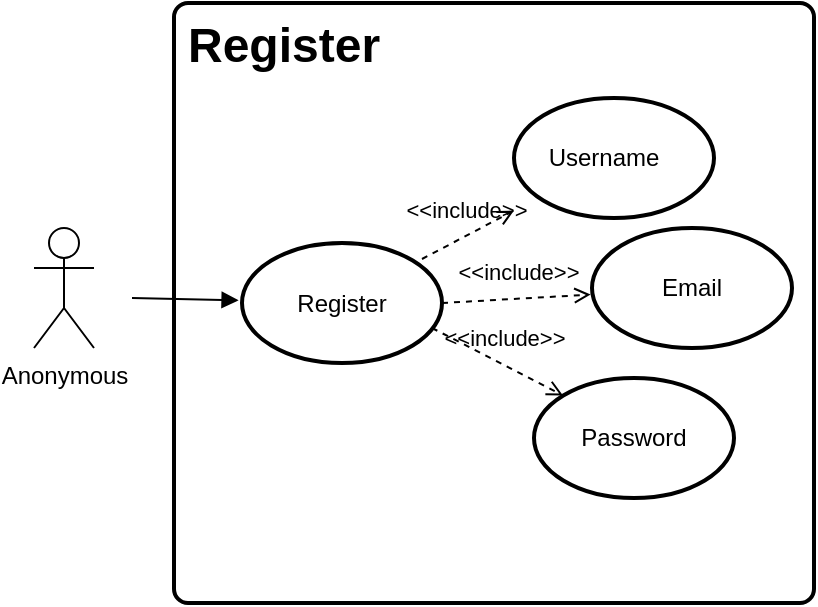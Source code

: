 <mxfile version="28.0.7" pages="5">
  <diagram id="CsvzIDdWzbt1H7jSfQqH" name="Register">
    <mxGraphModel grid="1" page="1" gridSize="10" guides="1" tooltips="1" connect="1" arrows="1" fold="1" pageScale="1" pageWidth="827" pageHeight="1169" math="0" shadow="0">
      <root>
        <mxCell id="0" />
        <mxCell id="1" parent="0" />
        <mxCell id="KHvSFcjwkJeS7WXiO5KS-1" value="" style="rounded=1;whiteSpace=wrap;html=1;absoluteArcSize=1;arcSize=14;strokeWidth=2;" vertex="1" parent="1">
          <mxGeometry x="110" y="322.5" width="320" height="300" as="geometry" />
        </mxCell>
        <mxCell id="2RnGu_bA05LlyZ5AqTNT-1" value="" style="strokeWidth=2;html=1;shape=mxgraph.flowchart.start_1;whiteSpace=wrap;" vertex="1" parent="1">
          <mxGeometry x="319" y="435" width="100" height="60" as="geometry" />
        </mxCell>
        <mxCell id="uuVGCAZ4pCfhIYi13eVk-1" value="Anonymous" style="shape=umlActor;verticalLabelPosition=bottom;verticalAlign=top;html=1;outlineConnect=0;" vertex="1" parent="1">
          <mxGeometry x="40" y="435" width="30" height="60" as="geometry" />
        </mxCell>
        <mxCell id="uuVGCAZ4pCfhIYi13eVk-2" value="" style="strokeWidth=2;html=1;shape=mxgraph.flowchart.start_1;whiteSpace=wrap;" vertex="1" parent="1">
          <mxGeometry x="144" y="442.5" width="100" height="60" as="geometry" />
        </mxCell>
        <mxCell id="uuVGCAZ4pCfhIYi13eVk-3" value="" style="html=1;verticalAlign=bottom;labelBackgroundColor=none;endArrow=block;endFill=1;rounded=0;entryX=-0.017;entryY=0.478;entryDx=0;entryDy=0;entryPerimeter=0;" edge="1" parent="1" target="uuVGCAZ4pCfhIYi13eVk-2">
          <mxGeometry width="160" relative="1" as="geometry">
            <mxPoint x="89" y="470" as="sourcePoint" />
            <mxPoint x="139" y="474.86" as="targetPoint" />
          </mxGeometry>
        </mxCell>
        <mxCell id="uuVGCAZ4pCfhIYi13eVk-4" value="Register" style="text;html=1;align=center;verticalAlign=middle;whiteSpace=wrap;rounded=0;" vertex="1" parent="1">
          <mxGeometry x="149" y="460" width="90" height="25" as="geometry" />
        </mxCell>
        <mxCell id="uuVGCAZ4pCfhIYi13eVk-5" value="&amp;lt;&amp;lt;include&amp;gt;&amp;gt;" style="html=1;verticalAlign=bottom;labelBackgroundColor=none;endArrow=open;endFill=0;dashed=1;rounded=0;exitX=1;exitY=0.5;exitDx=0;exitDy=0;exitPerimeter=0;entryX=-0.007;entryY=0.555;entryDx=0;entryDy=0;entryPerimeter=0;" edge="1" parent="1" source="uuVGCAZ4pCfhIYi13eVk-2" target="2RnGu_bA05LlyZ5AqTNT-1">
          <mxGeometry x="0.025" y="4" width="160" relative="1" as="geometry">
            <mxPoint x="249" y="465" as="sourcePoint" />
            <mxPoint x="319" y="465" as="targetPoint" />
            <mxPoint as="offset" />
          </mxGeometry>
        </mxCell>
        <mxCell id="uuVGCAZ4pCfhIYi13eVk-6" value="Email" style="text;html=1;align=center;verticalAlign=middle;whiteSpace=wrap;rounded=0;" vertex="1" parent="1">
          <mxGeometry x="324" y="452.5" width="90" height="25" as="geometry" />
        </mxCell>
        <mxCell id="uuVGCAZ4pCfhIYi13eVk-7" value="&amp;lt;&amp;lt;include&amp;gt;&amp;gt;" style="html=1;verticalAlign=bottom;labelBackgroundColor=none;endArrow=open;endFill=0;dashed=1;rounded=0;exitX=1;exitY=1;exitDx=0;exitDy=0;entryX=0.145;entryY=0.145;entryDx=0;entryDy=0;entryPerimeter=0;" edge="1" parent="1" source="uuVGCAZ4pCfhIYi13eVk-4" target="uuVGCAZ4pCfhIYi13eVk-8">
          <mxGeometry x="0.025" y="4" width="160" relative="1" as="geometry">
            <mxPoint x="209" y="502.5" as="sourcePoint" />
            <mxPoint x="309" y="535" as="targetPoint" />
            <mxPoint as="offset" />
          </mxGeometry>
        </mxCell>
        <mxCell id="uuVGCAZ4pCfhIYi13eVk-8" value="" style="strokeWidth=2;html=1;shape=mxgraph.flowchart.start_1;whiteSpace=wrap;" vertex="1" parent="1">
          <mxGeometry x="290" y="510" width="100" height="60" as="geometry" />
        </mxCell>
        <mxCell id="uuVGCAZ4pCfhIYi13eVk-9" value="Password" style="text;html=1;align=center;verticalAlign=middle;whiteSpace=wrap;rounded=0;" vertex="1" parent="1">
          <mxGeometry x="295" y="527.5" width="90" height="25" as="geometry" />
        </mxCell>
        <mxCell id="2RnGu_bA05LlyZ5AqTNT-3" value="" style="strokeWidth=2;html=1;shape=mxgraph.flowchart.start_1;whiteSpace=wrap;" vertex="1" parent="1">
          <mxGeometry x="280" y="370" width="100" height="60" as="geometry" />
        </mxCell>
        <mxCell id="2RnGu_bA05LlyZ5AqTNT-4" value="&amp;lt;&amp;lt;include&amp;gt;&amp;gt;" style="html=1;verticalAlign=bottom;labelBackgroundColor=none;endArrow=open;endFill=0;dashed=1;rounded=0;exitX=1;exitY=0.5;exitDx=0;exitDy=0;exitPerimeter=0;" edge="1" parent="1" target="2RnGu_bA05LlyZ5AqTNT-3">
          <mxGeometry x="0.025" y="4" width="160" relative="1" as="geometry">
            <mxPoint x="234" y="450.5" as="sourcePoint" />
            <mxPoint x="309" y="442.5" as="targetPoint" />
            <mxPoint as="offset" />
          </mxGeometry>
        </mxCell>
        <mxCell id="2RnGu_bA05LlyZ5AqTNT-5" value="Username" style="text;html=1;align=center;verticalAlign=middle;whiteSpace=wrap;rounded=0;" vertex="1" parent="1">
          <mxGeometry x="280" y="387.5" width="90" height="25" as="geometry" />
        </mxCell>
        <mxCell id="ZFWBk8WlpN363ashSTWR-1" value="&lt;h1 style=&quot;margin-top: 0px;&quot;&gt;Register&lt;/h1&gt;" style="text;html=1;whiteSpace=wrap;overflow=hidden;rounded=0;" vertex="1" parent="1">
          <mxGeometry x="115" y="322.5" width="180" height="40" as="geometry" />
        </mxCell>
      </root>
    </mxGraphModel>
  </diagram>
  <diagram name="Login" id="-HhNkLUk-2FHNS-3zv6_">
    <mxGraphModel grid="1" page="1" gridSize="10" guides="1" tooltips="1" connect="1" arrows="1" fold="1" pageScale="1" pageWidth="827" pageHeight="1169" math="0" shadow="0">
      <root>
        <mxCell id="0" />
        <mxCell id="1" parent="0" />
        <mxCell id="LRQS3228vNpQw1pR9m51-1" value="" style="rounded=1;whiteSpace=wrap;html=1;absoluteArcSize=1;arcSize=14;strokeWidth=2;" vertex="1" parent="1">
          <mxGeometry x="160" y="77.5" width="320" height="300" as="geometry" />
        </mxCell>
        <mxCell id="Zd3vkA9Xy3nZxR2Yhezl-1" value="Anonymous" style="shape=umlActor;verticalLabelPosition=bottom;verticalAlign=top;html=1;outlineConnect=0;" vertex="1" parent="1">
          <mxGeometry x="80" y="190" width="30" height="60" as="geometry" />
        </mxCell>
        <mxCell id="Cavd0XaGqEYOD9tD8XVc-8" value="" style="strokeWidth=2;html=1;shape=mxgraph.flowchart.start_1;whiteSpace=wrap;" vertex="1" parent="1">
          <mxGeometry x="175" y="197.5" width="100" height="60" as="geometry" />
        </mxCell>
        <mxCell id="Cavd0XaGqEYOD9tD8XVc-9" value="" style="html=1;verticalAlign=bottom;labelBackgroundColor=none;endArrow=block;endFill=1;rounded=0;entryX=-0.017;entryY=0.478;entryDx=0;entryDy=0;entryPerimeter=0;" edge="1" parent="1" target="Cavd0XaGqEYOD9tD8XVc-8">
          <mxGeometry width="160" relative="1" as="geometry">
            <mxPoint x="120" y="226" as="sourcePoint" />
            <mxPoint x="170" y="229.86" as="targetPoint" />
          </mxGeometry>
        </mxCell>
        <mxCell id="Cavd0XaGqEYOD9tD8XVc-10" value="Login" style="text;html=1;align=center;verticalAlign=middle;whiteSpace=wrap;rounded=0;" vertex="1" parent="1">
          <mxGeometry x="180" y="215" width="90" height="25" as="geometry" />
        </mxCell>
        <mxCell id="Cavd0XaGqEYOD9tD8XVc-11" value="&amp;lt;&amp;lt;include&amp;gt;&amp;gt;" style="html=1;verticalAlign=bottom;labelBackgroundColor=none;endArrow=open;endFill=0;dashed=1;rounded=0;exitX=1;exitY=0.5;exitDx=0;exitDy=0;exitPerimeter=0;entryX=0.002;entryY=0.431;entryDx=0;entryDy=0;entryPerimeter=0;" edge="1" parent="1" source="Cavd0XaGqEYOD9tD8XVc-8" target="Bvr_dN5BSxUF4XLlhqdI-1">
          <mxGeometry x="0.025" y="4" width="160" relative="1" as="geometry">
            <mxPoint x="280" y="220" as="sourcePoint" />
            <mxPoint x="350" y="220" as="targetPoint" />
            <mxPoint as="offset" />
          </mxGeometry>
        </mxCell>
        <mxCell id="Bvr_dN5BSxUF4XLlhqdI-1" value="" style="strokeWidth=2;html=1;shape=mxgraph.flowchart.start_1;whiteSpace=wrap;" vertex="1" parent="1">
          <mxGeometry x="350" y="190" width="100" height="60" as="geometry" />
        </mxCell>
        <mxCell id="Bvr_dN5BSxUF4XLlhqdI-2" value="Email" style="text;html=1;align=center;verticalAlign=middle;whiteSpace=wrap;rounded=0;" vertex="1" parent="1">
          <mxGeometry x="355" y="207.5" width="90" height="25" as="geometry" />
        </mxCell>
        <mxCell id="Bvr_dN5BSxUF4XLlhqdI-3" value="&amp;lt;&amp;lt;include&amp;gt;&amp;gt;" style="html=1;verticalAlign=bottom;labelBackgroundColor=none;endArrow=open;endFill=0;dashed=1;rounded=0;exitX=1;exitY=1;exitDx=0;exitDy=0;entryX=0.145;entryY=0.145;entryDx=0;entryDy=0;entryPerimeter=0;" edge="1" parent="1" source="Cavd0XaGqEYOD9tD8XVc-10" target="Bvr_dN5BSxUF4XLlhqdI-4">
          <mxGeometry x="0.025" y="4" width="160" relative="1" as="geometry">
            <mxPoint x="240" y="257.5" as="sourcePoint" />
            <mxPoint x="340" y="290" as="targetPoint" />
            <mxPoint as="offset" />
          </mxGeometry>
        </mxCell>
        <mxCell id="Bvr_dN5BSxUF4XLlhqdI-4" value="" style="strokeWidth=2;html=1;shape=mxgraph.flowchart.start_1;whiteSpace=wrap;" vertex="1" parent="1">
          <mxGeometry x="340" y="280" width="100" height="60" as="geometry" />
        </mxCell>
        <mxCell id="Bvr_dN5BSxUF4XLlhqdI-5" value="Password" style="text;html=1;align=center;verticalAlign=middle;whiteSpace=wrap;rounded=0;" vertex="1" parent="1">
          <mxGeometry x="345" y="297.5" width="90" height="25" as="geometry" />
        </mxCell>
        <mxCell id="2pjcKV0uTvbLhxgYAdyw-1" value="&lt;h1 style=&quot;margin-top: 0px;&quot;&gt;Login&lt;/h1&gt;" style="text;html=1;whiteSpace=wrap;overflow=hidden;rounded=0;" vertex="1" parent="1">
          <mxGeometry x="160" y="77.5" width="200" height="40" as="geometry" />
        </mxCell>
      </root>
    </mxGraphModel>
  </diagram>
  <diagram id="tbpfghN6Q-DYbbmsUxWp" name="CrearSala">
    <mxGraphModel grid="1" page="1" gridSize="10" guides="1" tooltips="1" connect="1" arrows="1" fold="1" pageScale="1" pageWidth="827" pageHeight="1169" math="0" shadow="0">
      <root>
        <mxCell id="0" />
        <mxCell id="1" parent="0" />
        <mxCell id="OPEGnYoyVZIcNCaU2Ddk-1" value="" style="rounded=1;whiteSpace=wrap;html=1;absoluteArcSize=1;arcSize=14;strokeWidth=2;" vertex="1" parent="1">
          <mxGeometry x="140" y="40" width="680" height="210" as="geometry" />
        </mxCell>
        <mxCell id="-sbDb8JF4EBG_IhjglKw-1" value="Player" style="shape=umlActor;verticalLabelPosition=bottom;verticalAlign=top;html=1;outlineConnect=0;" vertex="1" parent="1">
          <mxGeometry x="90" y="125" width="30" height="60" as="geometry" />
        </mxCell>
        <mxCell id="-sbDb8JF4EBG_IhjglKw-2" value="" style="strokeWidth=2;html=1;shape=mxgraph.flowchart.start_1;whiteSpace=wrap;" vertex="1" parent="1">
          <mxGeometry x="185" y="132.5" width="100" height="60" as="geometry" />
        </mxCell>
        <mxCell id="-sbDb8JF4EBG_IhjglKw-3" value="" style="html=1;verticalAlign=bottom;labelBackgroundColor=none;endArrow=block;endFill=1;rounded=0;entryX=-0.017;entryY=0.478;entryDx=0;entryDy=0;entryPerimeter=0;" edge="1" parent="1" target="-sbDb8JF4EBG_IhjglKw-2">
          <mxGeometry width="160" relative="1" as="geometry">
            <mxPoint x="130" y="160" as="sourcePoint" />
            <mxPoint x="180" y="164.86" as="targetPoint" />
          </mxGeometry>
        </mxCell>
        <mxCell id="8NdDgwbRE1k5HJfoDb6M-6" value="" style="edgeStyle=orthogonalEdgeStyle;rounded=0;orthogonalLoop=1;jettySize=auto;html=1;" edge="1" parent="1" source="-sbDb8JF4EBG_IhjglKw-5" target="gPxmj9wPmXdDsnW2LwZO-1">
          <mxGeometry relative="1" as="geometry" />
        </mxCell>
        <mxCell id="-sbDb8JF4EBG_IhjglKw-5" value="" style="strokeWidth=2;html=1;shape=mxgraph.flowchart.start_1;whiteSpace=wrap;" vertex="1" parent="1">
          <mxGeometry x="590" y="132.5" width="100" height="60" as="geometry" />
        </mxCell>
        <mxCell id="-sbDb8JF4EBG_IhjglKw-7" value="" style="strokeWidth=2;html=1;shape=mxgraph.flowchart.start_1;whiteSpace=wrap;" vertex="1" parent="1">
          <mxGeometry x="470" y="132.5" width="100" height="60" as="geometry" />
        </mxCell>
        <mxCell id="-sbDb8JF4EBG_IhjglKw-9" value="Create game&amp;nbsp;&lt;br&gt;&lt;div&gt;room&lt;/div&gt;" style="text;html=1;align=center;verticalAlign=middle;whiteSpace=wrap;rounded=0;" vertex="1" parent="1">
          <mxGeometry x="190" y="150" width="90" height="25" as="geometry" />
        </mxCell>
        <mxCell id="gPxmj9wPmXdDsnW2LwZO-1" value="&lt;div&gt;Select&lt;/div&gt;&lt;div&gt;number&amp;nbsp;&lt;span style=&quot;background-color: transparent; color: light-dark(rgb(0, 0, 0), rgb(255, 255, 255));&quot;&gt;of&lt;/span&gt;&lt;/div&gt;&lt;div&gt;players&lt;/div&gt;" style="text;html=1;align=center;verticalAlign=middle;whiteSpace=wrap;rounded=0;" vertex="1" parent="1">
          <mxGeometry x="480" y="150" width="80" height="25" as="geometry" />
        </mxCell>
        <mxCell id="xjVlZZuSBwZvzjgiQd8n-3" value="&lt;div&gt;Generate&lt;/div&gt;&lt;div&gt;code&lt;/div&gt;" style="text;html=1;align=center;verticalAlign=middle;whiteSpace=wrap;rounded=0;" vertex="1" parent="1">
          <mxGeometry x="600" y="152.5" width="80" height="25" as="geometry" />
        </mxCell>
        <mxCell id="xjVlZZuSBwZvzjgiQd8n-9" value="" style="strokeWidth=2;html=1;shape=mxgraph.flowchart.start_1;whiteSpace=wrap;" vertex="1" parent="1">
          <mxGeometry x="710" y="135" width="100" height="60" as="geometry" />
        </mxCell>
        <mxCell id="xjVlZZuSBwZvzjgiQd8n-10" value="&lt;div&gt;Start&lt;/div&gt;&lt;div&gt;game&lt;/div&gt;" style="text;html=1;align=center;verticalAlign=middle;whiteSpace=wrap;rounded=0;" vertex="1" parent="1">
          <mxGeometry x="720" y="152.5" width="80" height="25" as="geometry" />
        </mxCell>
        <mxCell id="uOJHWajJUFJ6p_j7rdW1-2" value="&lt;h1 style=&quot;margin-top: 0px;&quot;&gt;&lt;span style=&quot;background-color: transparent; color: light-dark(rgb(0, 0, 0), rgb(255, 255, 255));&quot;&gt;Create room&lt;/span&gt;&lt;/h1&gt;" style="text;html=1;whiteSpace=wrap;overflow=hidden;rounded=0;" vertex="1" parent="1">
          <mxGeometry x="160" y="50" width="180" height="40" as="geometry" />
        </mxCell>
        <mxCell id="3hFBK3dEZJHpX-bruu7m-2" value="" style="strokeWidth=2;html=1;shape=mxgraph.flowchart.start_1;whiteSpace=wrap;" vertex="1" parent="1">
          <mxGeometry x="340" y="132.5" width="100" height="60" as="geometry" />
        </mxCell>
        <mxCell id="3hFBK3dEZJHpX-bruu7m-3" value="Verify&lt;div&gt;login&lt;/div&gt;" style="text;html=1;align=center;verticalAlign=middle;whiteSpace=wrap;rounded=0;" vertex="1" parent="1">
          <mxGeometry x="360" y="152.5" width="60" height="20" as="geometry" />
        </mxCell>
        <mxCell id="8NdDgwbRE1k5HJfoDb6M-1" value="" style="html=1;verticalAlign=bottom;labelBackgroundColor=none;endArrow=block;endFill=1;rounded=0;entryX=-0.003;entryY=0.531;entryDx=0;entryDy=0;entryPerimeter=0;exitX=1.014;exitY=0.536;exitDx=0;exitDy=0;exitPerimeter=0;" edge="1" parent="1" source="3hFBK3dEZJHpX-bruu7m-2" target="-sbDb8JF4EBG_IhjglKw-7">
          <mxGeometry width="160" relative="1" as="geometry">
            <mxPoint x="450" y="164.5" as="sourcePoint" />
            <mxPoint x="503" y="165.5" as="targetPoint" />
          </mxGeometry>
        </mxCell>
        <mxCell id="8NdDgwbRE1k5HJfoDb6M-5" value="" style="html=1;verticalAlign=bottom;labelBackgroundColor=none;endArrow=block;endFill=1;rounded=0;entryX=0;entryY=0.481;entryDx=0;entryDy=0;entryPerimeter=0;exitX=0.987;exitY=0.485;exitDx=0;exitDy=0;exitPerimeter=0;" edge="1" parent="1" source="-sbDb8JF4EBG_IhjglKw-7" target="-sbDb8JF4EBG_IhjglKw-5">
          <mxGeometry width="160" relative="1" as="geometry">
            <mxPoint x="570" y="163" as="sourcePoint" />
            <mxPoint x="599" y="162" as="targetPoint" />
          </mxGeometry>
        </mxCell>
        <mxCell id="8NdDgwbRE1k5HJfoDb6M-8" value="" style="html=1;verticalAlign=bottom;labelBackgroundColor=none;endArrow=block;endFill=1;rounded=0;exitX=0.987;exitY=0.485;exitDx=0;exitDy=0;exitPerimeter=0;" edge="1" parent="1" target="xjVlZZuSBwZvzjgiQd8n-9">
          <mxGeometry width="160" relative="1" as="geometry">
            <mxPoint x="690" y="163" as="sourcePoint" />
            <mxPoint x="711" y="162" as="targetPoint" />
          </mxGeometry>
        </mxCell>
        <mxCell id="8NdDgwbRE1k5HJfoDb6M-9" style="edgeStyle=orthogonalEdgeStyle;rounded=0;orthogonalLoop=1;jettySize=auto;html=1;exitX=0.5;exitY=1;exitDx=0;exitDy=0;" edge="1" parent="1" source="OPEGnYoyVZIcNCaU2Ddk-1" target="OPEGnYoyVZIcNCaU2Ddk-1">
          <mxGeometry relative="1" as="geometry" />
        </mxCell>
        <mxCell id="SdIXgKAhwLQ_l-G94yTk-1" value="&amp;lt;&amp;lt;include&amp;gt;&amp;gt;" style="html=1;verticalAlign=bottom;labelBackgroundColor=none;endArrow=open;endFill=0;dashed=1;rounded=0;exitX=1;exitY=0.5;exitDx=0;exitDy=0;exitPerimeter=0;entryX=-0.017;entryY=0.529;entryDx=0;entryDy=0;entryPerimeter=0;" edge="1" parent="1" target="3hFBK3dEZJHpX-bruu7m-2">
          <mxGeometry x="0.025" y="4" width="160" relative="1" as="geometry">
            <mxPoint x="285" y="164.92" as="sourcePoint" />
            <mxPoint x="360" y="164.92" as="targetPoint" />
            <mxPoint as="offset" />
          </mxGeometry>
        </mxCell>
      </root>
    </mxGraphModel>
  </diagram>
  <diagram id="n-J4GZNy3TnQ7GA1GwqP" name="UnirseaSala">
    <mxGraphModel grid="1" page="1" gridSize="10" guides="1" tooltips="1" connect="1" arrows="1" fold="1" pageScale="1" pageWidth="827" pageHeight="1169" math="0" shadow="0">
      <root>
        <mxCell id="0" />
        <mxCell id="1" parent="0" />
        <mxCell id="BMTeU8B2eU2hrP0mtF-8-1" value="" style="rounded=1;whiteSpace=wrap;html=1;absoluteArcSize=1;arcSize=14;strokeWidth=2;" vertex="1" parent="1">
          <mxGeometry x="320" y="402.5" width="400" height="240" as="geometry" />
        </mxCell>
        <mxCell id="BMTeU8B2eU2hrP0mtF-8-2" value="Player" style="shape=umlActor;verticalLabelPosition=bottom;verticalAlign=top;html=1;outlineConnect=0;" vertex="1" parent="1">
          <mxGeometry x="240" y="545" width="30" height="60" as="geometry" />
        </mxCell>
        <mxCell id="BMTeU8B2eU2hrP0mtF-8-3" value="" style="strokeWidth=2;html=1;shape=mxgraph.flowchart.start_1;whiteSpace=wrap;" vertex="1" parent="1">
          <mxGeometry x="335" y="552.5" width="100" height="60" as="geometry" />
        </mxCell>
        <mxCell id="BMTeU8B2eU2hrP0mtF-8-4" value="" style="html=1;verticalAlign=bottom;labelBackgroundColor=none;endArrow=block;endFill=1;rounded=0;entryX=-0.017;entryY=0.478;entryDx=0;entryDy=0;entryPerimeter=0;" edge="1" parent="1" target="BMTeU8B2eU2hrP0mtF-8-3">
          <mxGeometry width="160" relative="1" as="geometry">
            <mxPoint x="280" y="580" as="sourcePoint" />
            <mxPoint x="330" y="584.86" as="targetPoint" />
          </mxGeometry>
        </mxCell>
        <mxCell id="BMTeU8B2eU2hrP0mtF-8-5" value="Join Room" style="text;html=1;align=center;verticalAlign=middle;whiteSpace=wrap;rounded=0;" vertex="1" parent="1">
          <mxGeometry x="340" y="570" width="90" height="25" as="geometry" />
        </mxCell>
        <mxCell id="BMTeU8B2eU2hrP0mtF-8-8" value="" style="strokeWidth=2;html=1;shape=mxgraph.flowchart.start_1;whiteSpace=wrap;" vertex="1" parent="1">
          <mxGeometry x="480" y="492.5" width="100" height="60" as="geometry" />
        </mxCell>
        <mxCell id="BMTeU8B2eU2hrP0mtF-8-9" value="&amp;lt;&amp;lt;include&amp;gt;&amp;gt;" style="html=1;verticalAlign=bottom;labelBackgroundColor=none;endArrow=open;endFill=0;dashed=1;rounded=0;entryX=0.039;entryY=0.735;entryDx=0;entryDy=0;entryPerimeter=0;" edge="1" parent="1" target="BMTeU8B2eU2hrP0mtF-8-8">
          <mxGeometry x="-0.388" y="14" width="160" relative="1" as="geometry">
            <mxPoint x="425" y="561" as="sourcePoint" />
            <mxPoint x="500" y="552.5" as="targetPoint" />
            <mxPoint as="offset" />
          </mxGeometry>
        </mxCell>
        <mxCell id="BMTeU8B2eU2hrP0mtF-8-10" value="&lt;div&gt;Enter&lt;/div&gt;&lt;div&gt;code&lt;/div&gt;" style="text;html=1;align=center;verticalAlign=middle;whiteSpace=wrap;rounded=0;" vertex="1" parent="1">
          <mxGeometry x="485" y="510" width="90" height="25" as="geometry" />
        </mxCell>
        <mxCell id="ZHvxSuHFzvAgMRG5Ci_9-2" value="&amp;lt;&amp;lt;include&amp;gt;&amp;gt;" style="html=1;verticalAlign=bottom;labelBackgroundColor=none;endArrow=open;endFill=0;dashed=1;rounded=0;exitX=1;exitY=0;exitDx=0;exitDy=0;" edge="1" parent="1" source="BMTeU8B2eU2hrP0mtF-8-10" target="ZHvxSuHFzvAgMRG5Ci_9-3">
          <mxGeometry x="-0.388" y="14" width="160" relative="1" as="geometry">
            <mxPoint x="575" y="504" as="sourcePoint" />
            <mxPoint x="610" y="490" as="targetPoint" />
            <mxPoint as="offset" />
          </mxGeometry>
        </mxCell>
        <mxCell id="ZHvxSuHFzvAgMRG5Ci_9-3" value="" style="strokeWidth=2;html=1;shape=mxgraph.flowchart.start_1;whiteSpace=wrap;" vertex="1" parent="1">
          <mxGeometry x="610" y="450" width="100" height="60" as="geometry" />
        </mxCell>
        <mxCell id="ZHvxSuHFzvAgMRG5Ci_9-4" value="&lt;div&gt;Enter the&lt;/div&gt;&lt;div&gt;room&lt;/div&gt;" style="text;html=1;align=center;verticalAlign=middle;whiteSpace=wrap;rounded=0;" vertex="1" parent="1">
          <mxGeometry x="615" y="467.5" width="90" height="25" as="geometry" />
        </mxCell>
        <mxCell id="Bs26xvZAQK5cIH74tJ0g-1" value="&lt;h1 style=&quot;margin-top: 0px;&quot;&gt;Join Room&lt;/h1&gt;" style="text;html=1;whiteSpace=wrap;overflow=hidden;rounded=0;" vertex="1" parent="1">
          <mxGeometry x="324" y="402.5" width="180" height="40" as="geometry" />
        </mxCell>
      </root>
    </mxGraphModel>
  </diagram>
  <diagram id="IFeXiUke4hyMogohDGRE" name="OlvidoContraseña">
    <mxGraphModel grid="1" page="1" gridSize="10" guides="1" tooltips="1" connect="1" arrows="1" fold="1" pageScale="1" pageWidth="827" pageHeight="1169" math="0" shadow="0">
      <root>
        <mxCell id="0" />
        <mxCell id="1" parent="0" />
        <mxCell id="VVR2xkJbiTJw7DFc5lWb-1" value="" style="rounded=1;whiteSpace=wrap;html=1;absoluteArcSize=1;arcSize=14;strokeWidth=2;" vertex="1" parent="1">
          <mxGeometry x="120" y="470" width="680" height="300" as="geometry" />
        </mxCell>
        <mxCell id="VVR2xkJbiTJw7DFc5lWb-2" value="" style="strokeWidth=2;html=1;shape=mxgraph.flowchart.start_1;whiteSpace=wrap;" vertex="1" parent="1">
          <mxGeometry x="330" y="610" width="100" height="60" as="geometry" />
        </mxCell>
        <mxCell id="VVR2xkJbiTJw7DFc5lWb-3" value="Anonymous" style="shape=umlActor;verticalLabelPosition=bottom;verticalAlign=top;html=1;outlineConnect=0;" vertex="1" parent="1">
          <mxGeometry x="60" y="602.5" width="30" height="60" as="geometry" />
        </mxCell>
        <mxCell id="VVR2xkJbiTJw7DFc5lWb-4" value="" style="strokeWidth=2;html=1;shape=mxgraph.flowchart.start_1;whiteSpace=wrap;" vertex="1" parent="1">
          <mxGeometry x="155" y="610" width="100" height="60" as="geometry" />
        </mxCell>
        <mxCell id="VVR2xkJbiTJw7DFc5lWb-5" value="" style="html=1;verticalAlign=bottom;labelBackgroundColor=none;endArrow=block;endFill=1;rounded=0;entryX=-0.017;entryY=0.478;entryDx=0;entryDy=0;entryPerimeter=0;" edge="1" parent="1" target="VVR2xkJbiTJw7DFc5lWb-4">
          <mxGeometry width="160" relative="1" as="geometry">
            <mxPoint x="100" y="637.5" as="sourcePoint" />
            <mxPoint x="150" y="642.36" as="targetPoint" />
          </mxGeometry>
        </mxCell>
        <mxCell id="VVR2xkJbiTJw7DFc5lWb-6" value="&lt;div&gt;Forgot&lt;/div&gt;&lt;div&gt;password&lt;/div&gt;" style="text;html=1;align=center;verticalAlign=middle;whiteSpace=wrap;rounded=0;" vertex="1" parent="1">
          <mxGeometry x="160" y="627.5" width="90" height="25" as="geometry" />
        </mxCell>
        <mxCell id="VVR2xkJbiTJw7DFc5lWb-7" value="&amp;lt;&amp;lt;include&amp;gt;&amp;gt;" style="html=1;verticalAlign=bottom;labelBackgroundColor=none;endArrow=open;endFill=0;dashed=1;rounded=0;exitX=1;exitY=0.5;exitDx=0;exitDy=0;exitPerimeter=0;entryX=0;entryY=0.5;entryDx=0;entryDy=0;entryPerimeter=0;" edge="1" parent="1" source="VVR2xkJbiTJw7DFc5lWb-4" target="VVR2xkJbiTJw7DFc5lWb-2">
          <mxGeometry x="0.025" y="4" width="160" relative="1" as="geometry">
            <mxPoint x="260" y="632.5" as="sourcePoint" />
            <mxPoint x="330" y="632.5" as="targetPoint" />
            <mxPoint as="offset" />
          </mxGeometry>
        </mxCell>
        <mxCell id="VVR2xkJbiTJw7DFc5lWb-8" value="Email" style="text;html=1;align=center;verticalAlign=middle;whiteSpace=wrap;rounded=0;" vertex="1" parent="1">
          <mxGeometry x="335" y="627.5" width="90" height="25" as="geometry" />
        </mxCell>
        <mxCell id="VVR2xkJbiTJw7DFc5lWb-10" value="" style="strokeWidth=2;html=1;shape=mxgraph.flowchart.start_1;whiteSpace=wrap;" vertex="1" parent="1">
          <mxGeometry x="490" y="610" width="100" height="60" as="geometry" />
        </mxCell>
        <mxCell id="0YhHsZsgSIYM_H29bvpK-1" value="&lt;h1 style=&quot;margin-top: 0px;&quot;&gt;Forgot password&lt;/h1&gt;" style="text;html=1;whiteSpace=wrap;overflow=hidden;rounded=0;" vertex="1" parent="1">
          <mxGeometry x="130" y="480" width="240" height="40" as="geometry" />
        </mxCell>
        <mxCell id="55uDKQCAUVbrXrrysH-Q-1" value="&amp;lt;&amp;lt;include&amp;gt;&amp;gt;" style="html=1;verticalAlign=bottom;labelBackgroundColor=none;endArrow=open;endFill=0;dashed=1;rounded=0;" edge="1" parent="1">
          <mxGeometry x="0.025" y="4" width="160" relative="1" as="geometry">
            <mxPoint x="430" y="640" as="sourcePoint" />
            <mxPoint x="490" y="640" as="targetPoint" />
            <mxPoint as="offset" />
          </mxGeometry>
        </mxCell>
        <mxCell id="55uDKQCAUVbrXrrysH-Q-2" value="&lt;div&gt;Enter&lt;/div&gt;&lt;div&gt;code&lt;/div&gt;" style="text;html=1;align=center;verticalAlign=middle;whiteSpace=wrap;rounded=0;" vertex="1" parent="1">
          <mxGeometry x="495" y="627.5" width="90" height="25" as="geometry" />
        </mxCell>
        <mxCell id="55uDKQCAUVbrXrrysH-Q-4" value="&amp;lt;&amp;lt;include&amp;gt;&amp;gt;" style="html=1;verticalAlign=bottom;labelBackgroundColor=none;endArrow=open;endFill=0;dashed=1;rounded=0;" edge="1" parent="1">
          <mxGeometry x="0.025" y="4" width="160" relative="1" as="geometry">
            <mxPoint x="590" y="640" as="sourcePoint" />
            <mxPoint x="650" y="640" as="targetPoint" />
            <mxPoint as="offset" />
          </mxGeometry>
        </mxCell>
        <mxCell id="55uDKQCAUVbrXrrysH-Q-5" value="" style="strokeWidth=2;html=1;shape=mxgraph.flowchart.start_1;whiteSpace=wrap;" vertex="1" parent="1">
          <mxGeometry x="650" y="610" width="100" height="60" as="geometry" />
        </mxCell>
        <mxCell id="55uDKQCAUVbrXrrysH-Q-6" value="&lt;div&gt;Enter new&lt;/div&gt;&lt;div&gt;password&lt;/div&gt;" style="text;html=1;align=center;verticalAlign=middle;whiteSpace=wrap;rounded=0;" vertex="1" parent="1">
          <mxGeometry x="655" y="627.5" width="90" height="25" as="geometry" />
        </mxCell>
      </root>
    </mxGraphModel>
  </diagram>
</mxfile>
